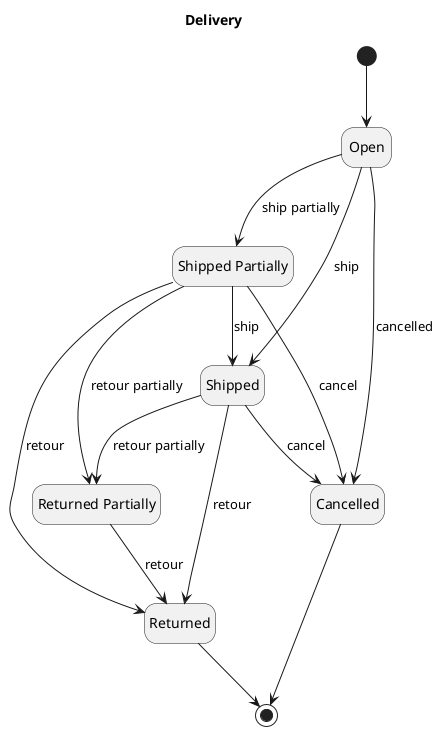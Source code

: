 @startuml

hide empty description

title "Delivery"

state "Open" as delivery_open
state "Shipped Partially" as delivery_shipped_partially
state "Shipped" as delivery_shipped
state "Returned" as delivery_returned
state "Returned Partially" as delivery_returned_partially
state "Cancelled" as delivery_cancelled

[*] --> delivery_open
delivery_open --> delivery_shipped : ship
delivery_open --> delivery_shipped_partially : ship partially
delivery_open --> delivery_cancelled : cancelled

delivery_shipped --> delivery_cancelled : cancel
delivery_shipped --> delivery_returned : retour
delivery_shipped --> delivery_returned_partially : retour partially

delivery_shipped_partially --> delivery_cancelled : cancel
delivery_shipped_partially --> delivery_shipped : ship
delivery_shipped_partially --> delivery_returned : retour
delivery_shipped_partially --> delivery_returned_partially : retour partially

delivery_returned_partially --> delivery_returned : retour

delivery_cancelled --> [*]
delivery_returned --> [*]

@enduml
